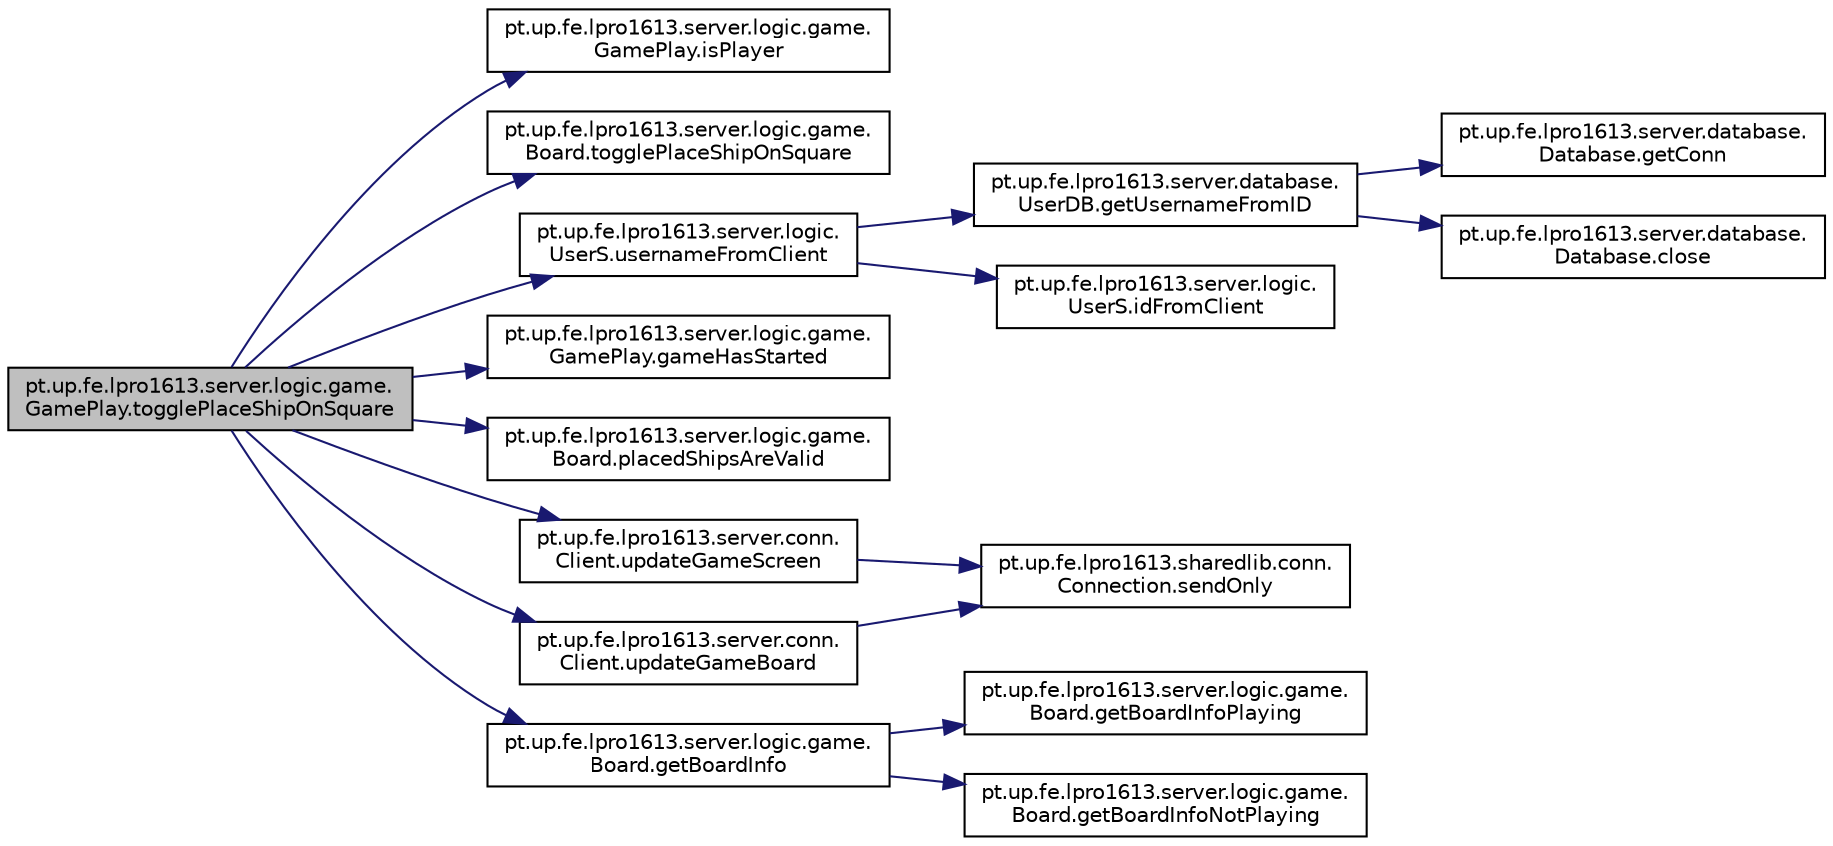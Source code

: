digraph "pt.up.fe.lpro1613.server.logic.game.GamePlay.togglePlaceShipOnSquare"
{
  edge [fontname="Helvetica",fontsize="10",labelfontname="Helvetica",labelfontsize="10"];
  node [fontname="Helvetica",fontsize="10",shape=record];
  rankdir="LR";
  Node57 [label="pt.up.fe.lpro1613.server.logic.game.\lGamePlay.togglePlaceShipOnSquare",height=0.2,width=0.4,color="black", fillcolor="grey75", style="filled", fontcolor="black"];
  Node57 -> Node58 [color="midnightblue",fontsize="10",style="solid",fontname="Helvetica"];
  Node58 [label="pt.up.fe.lpro1613.server.logic.game.\lGamePlay.isPlayer",height=0.2,width=0.4,color="black", fillcolor="white", style="filled",URL="$classpt_1_1up_1_1fe_1_1lpro1613_1_1server_1_1logic_1_1game_1_1_game_play.html#a64af21d57da05af1d37d17ea71109aa7"];
  Node57 -> Node59 [color="midnightblue",fontsize="10",style="solid",fontname="Helvetica"];
  Node59 [label="pt.up.fe.lpro1613.server.logic.game.\lBoard.togglePlaceShipOnSquare",height=0.2,width=0.4,color="black", fillcolor="white", style="filled",URL="$classpt_1_1up_1_1fe_1_1lpro1613_1_1server_1_1logic_1_1game_1_1_board.html#a494fc0dd022bb909054efeb930add9ee"];
  Node57 -> Node60 [color="midnightblue",fontsize="10",style="solid",fontname="Helvetica"];
  Node60 [label="pt.up.fe.lpro1613.server.logic.\lUserS.usernameFromClient",height=0.2,width=0.4,color="black", fillcolor="white", style="filled",URL="$classpt_1_1up_1_1fe_1_1lpro1613_1_1server_1_1logic_1_1_user_s.html#a26c28666f4e6461ee06eecfe1f55356d"];
  Node60 -> Node61 [color="midnightblue",fontsize="10",style="solid",fontname="Helvetica"];
  Node61 [label="pt.up.fe.lpro1613.server.database.\lUserDB.getUsernameFromID",height=0.2,width=0.4,color="black", fillcolor="white", style="filled",URL="$classpt_1_1up_1_1fe_1_1lpro1613_1_1server_1_1database_1_1_user_d_b.html#ab5c986eb5c2ba36eef3defee599c6903"];
  Node61 -> Node62 [color="midnightblue",fontsize="10",style="solid",fontname="Helvetica"];
  Node62 [label="pt.up.fe.lpro1613.server.database.\lDatabase.getConn",height=0.2,width=0.4,color="black", fillcolor="white", style="filled",URL="$classpt_1_1up_1_1fe_1_1lpro1613_1_1server_1_1database_1_1_database.html#aa5ecc24c87d16ca20cc645414d8f3232"];
  Node61 -> Node63 [color="midnightblue",fontsize="10",style="solid",fontname="Helvetica"];
  Node63 [label="pt.up.fe.lpro1613.server.database.\lDatabase.close",height=0.2,width=0.4,color="black", fillcolor="white", style="filled",URL="$classpt_1_1up_1_1fe_1_1lpro1613_1_1server_1_1database_1_1_database.html#ae7e6a39f412e24bea44477224f0fdef0"];
  Node60 -> Node64 [color="midnightblue",fontsize="10",style="solid",fontname="Helvetica"];
  Node64 [label="pt.up.fe.lpro1613.server.logic.\lUserS.idFromClient",height=0.2,width=0.4,color="black", fillcolor="white", style="filled",URL="$classpt_1_1up_1_1fe_1_1lpro1613_1_1server_1_1logic_1_1_user_s.html#a6ce47ad78e634c757be0ffc905799b4c"];
  Node57 -> Node65 [color="midnightblue",fontsize="10",style="solid",fontname="Helvetica"];
  Node65 [label="pt.up.fe.lpro1613.server.logic.game.\lGamePlay.gameHasStarted",height=0.2,width=0.4,color="black", fillcolor="white", style="filled",URL="$classpt_1_1up_1_1fe_1_1lpro1613_1_1server_1_1logic_1_1game_1_1_game_play.html#add9e9aabd2a8cc2a7292c07da1f78633"];
  Node57 -> Node66 [color="midnightblue",fontsize="10",style="solid",fontname="Helvetica"];
  Node66 [label="pt.up.fe.lpro1613.server.logic.game.\lBoard.placedShipsAreValid",height=0.2,width=0.4,color="black", fillcolor="white", style="filled",URL="$classpt_1_1up_1_1fe_1_1lpro1613_1_1server_1_1logic_1_1game_1_1_board.html#a8da7e24b29b48930983ad769b447ff65"];
  Node57 -> Node67 [color="midnightblue",fontsize="10",style="solid",fontname="Helvetica"];
  Node67 [label="pt.up.fe.lpro1613.server.conn.\lClient.updateGameScreen",height=0.2,width=0.4,color="black", fillcolor="white", style="filled",URL="$classpt_1_1up_1_1fe_1_1lpro1613_1_1server_1_1conn_1_1_client.html#ad3cc8b10b942f6260a0e7db7f5a0a538"];
  Node67 -> Node68 [color="midnightblue",fontsize="10",style="solid",fontname="Helvetica"];
  Node68 [label="pt.up.fe.lpro1613.sharedlib.conn.\lConnection.sendOnly",height=0.2,width=0.4,color="black", fillcolor="white", style="filled",URL="$classpt_1_1up_1_1fe_1_1lpro1613_1_1sharedlib_1_1conn_1_1_connection.html#acdcf8af7c9a37ede122c6db80d06668f"];
  Node57 -> Node69 [color="midnightblue",fontsize="10",style="solid",fontname="Helvetica"];
  Node69 [label="pt.up.fe.lpro1613.server.logic.game.\lBoard.getBoardInfo",height=0.2,width=0.4,color="black", fillcolor="white", style="filled",URL="$classpt_1_1up_1_1fe_1_1lpro1613_1_1server_1_1logic_1_1game_1_1_board.html#a85a7b77f160e088eae0cb3dc1144c919"];
  Node69 -> Node70 [color="midnightblue",fontsize="10",style="solid",fontname="Helvetica"];
  Node70 [label="pt.up.fe.lpro1613.server.logic.game.\lBoard.getBoardInfoPlaying",height=0.2,width=0.4,color="black", fillcolor="white", style="filled",URL="$classpt_1_1up_1_1fe_1_1lpro1613_1_1server_1_1logic_1_1game_1_1_board.html#aad5a0afec5d59e53ed3e1e7f3aedcc25"];
  Node69 -> Node71 [color="midnightblue",fontsize="10",style="solid",fontname="Helvetica"];
  Node71 [label="pt.up.fe.lpro1613.server.logic.game.\lBoard.getBoardInfoNotPlaying",height=0.2,width=0.4,color="black", fillcolor="white", style="filled",URL="$classpt_1_1up_1_1fe_1_1lpro1613_1_1server_1_1logic_1_1game_1_1_board.html#aedd40d2273ef056df4cd268da4ca383f"];
  Node57 -> Node72 [color="midnightblue",fontsize="10",style="solid",fontname="Helvetica"];
  Node72 [label="pt.up.fe.lpro1613.server.conn.\lClient.updateGameBoard",height=0.2,width=0.4,color="black", fillcolor="white", style="filled",URL="$classpt_1_1up_1_1fe_1_1lpro1613_1_1server_1_1conn_1_1_client.html#a68fc46855fd613c9ca06c32da08c2f5a"];
  Node72 -> Node68 [color="midnightblue",fontsize="10",style="solid",fontname="Helvetica"];
}
